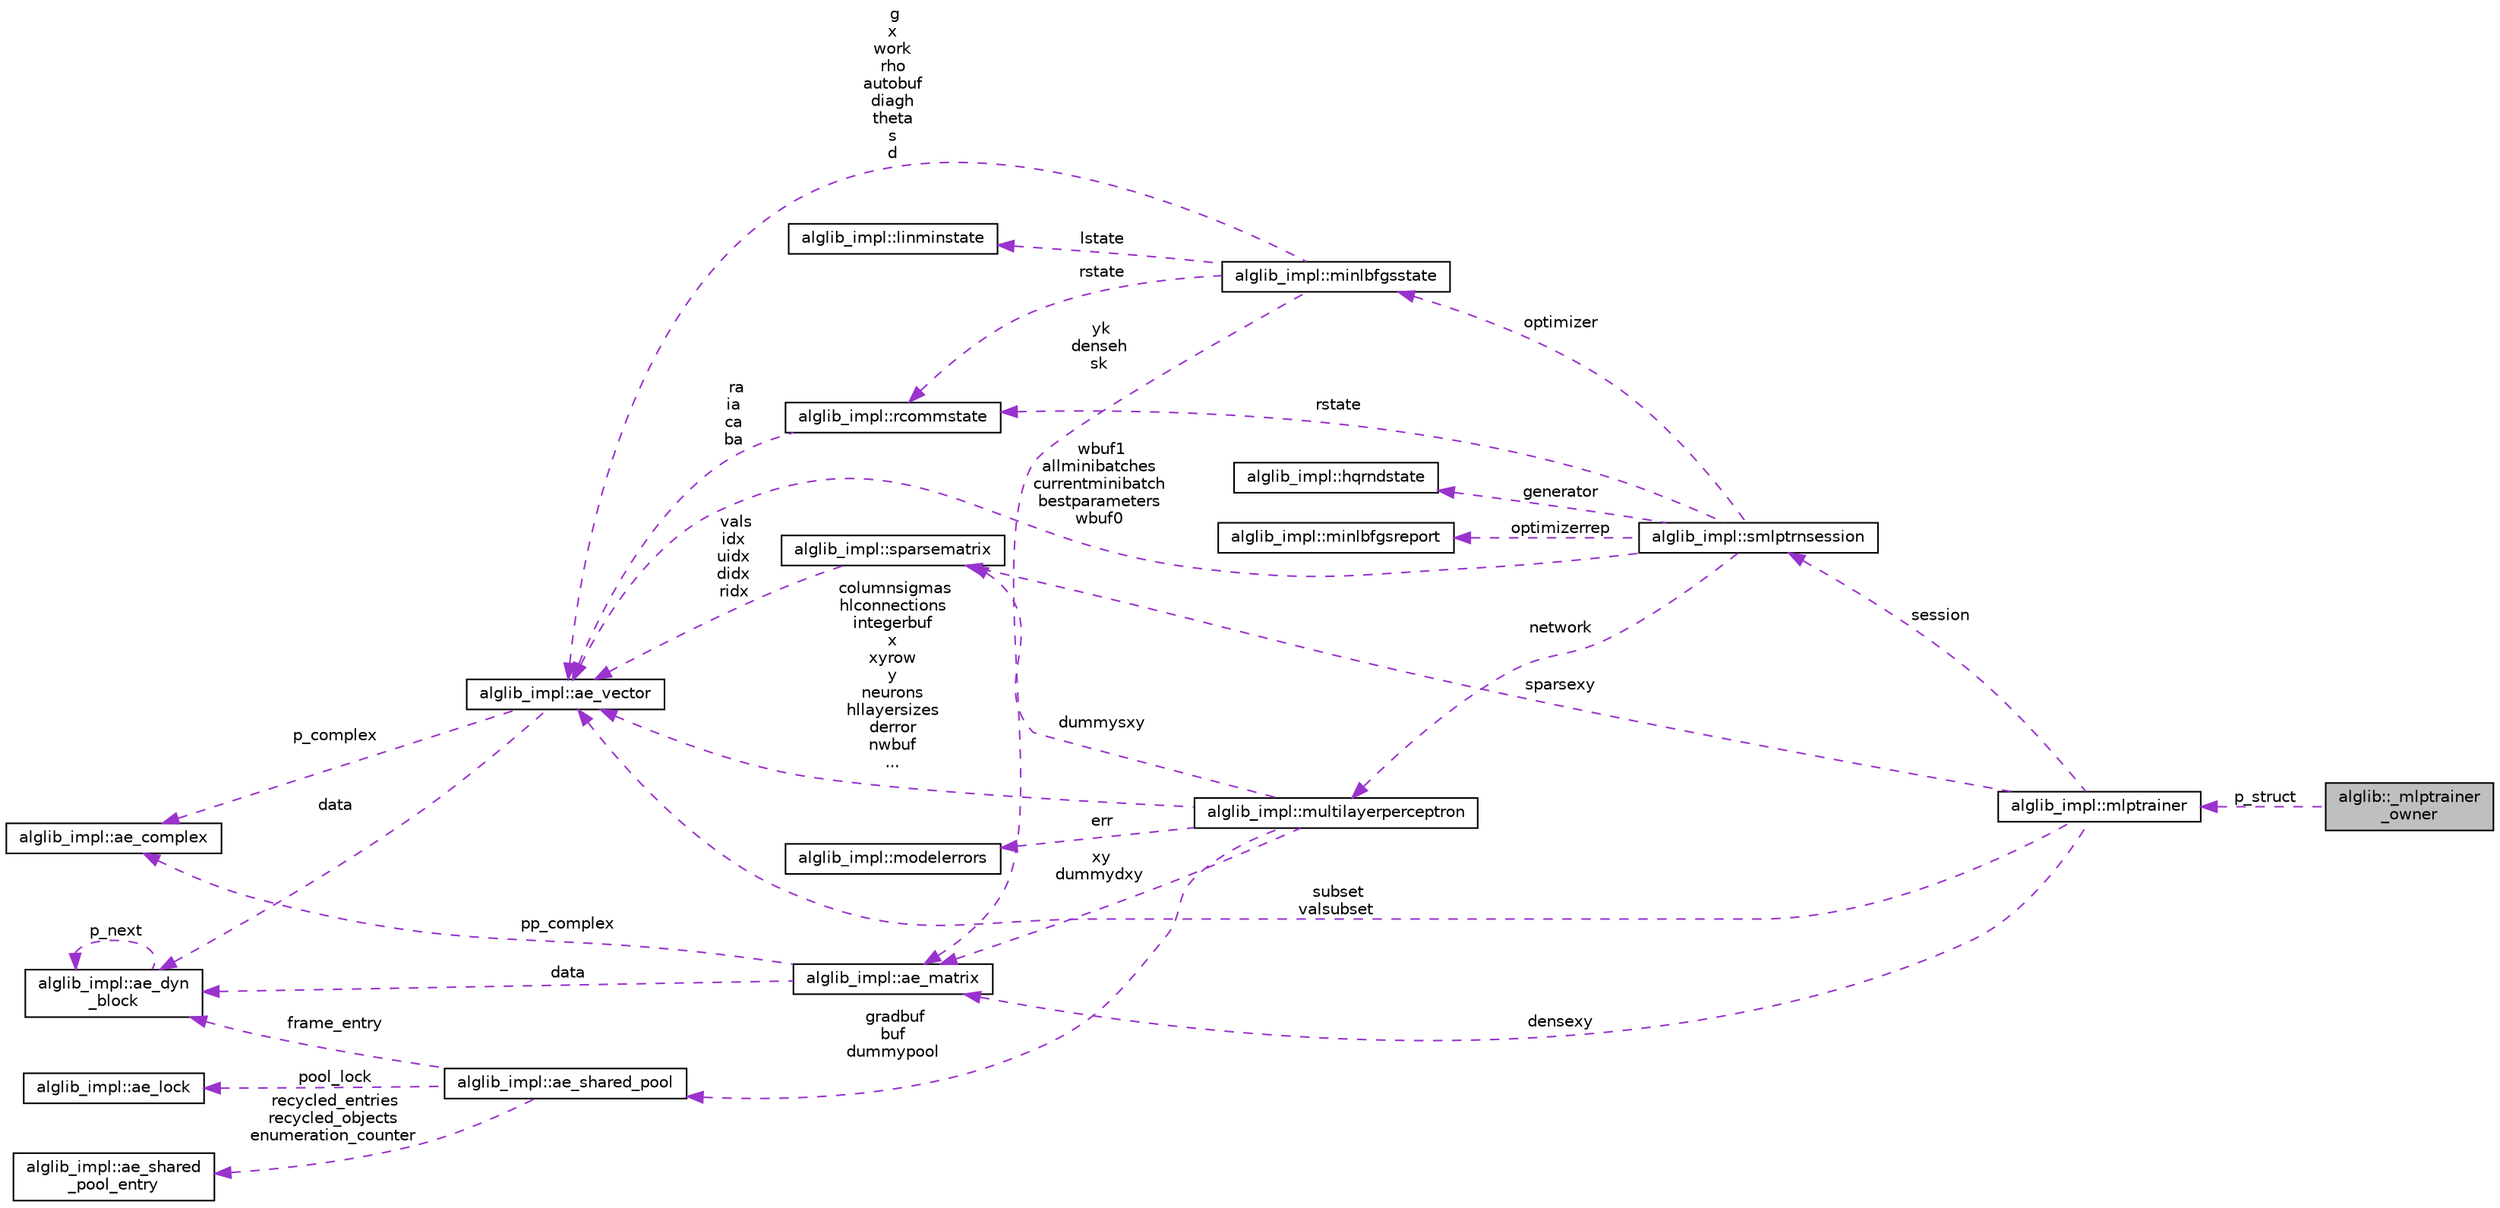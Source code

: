 digraph "alglib::_mlptrainer_owner"
{
  edge [fontname="Helvetica",fontsize="10",labelfontname="Helvetica",labelfontsize="10"];
  node [fontname="Helvetica",fontsize="10",shape=record];
  rankdir="LR";
  Node2 [label="alglib::_mlptrainer\l_owner",height=0.2,width=0.4,color="black", fillcolor="grey75", style="filled", fontcolor="black"];
  Node3 -> Node2 [dir="back",color="darkorchid3",fontsize="10",style="dashed",label=" p_struct" ,fontname="Helvetica"];
  Node3 [label="alglib_impl::mlptrainer",height=0.2,width=0.4,color="black", fillcolor="white", style="filled",URL="$structalglib__impl_1_1mlptrainer.html"];
  Node4 -> Node3 [dir="back",color="darkorchid3",fontsize="10",style="dashed",label=" session" ,fontname="Helvetica"];
  Node4 [label="alglib_impl::smlptrnsession",height=0.2,width=0.4,color="black", fillcolor="white", style="filled",URL="$structalglib__impl_1_1smlptrnsession.html"];
  Node5 -> Node4 [dir="back",color="darkorchid3",fontsize="10",style="dashed",label=" optimizerrep" ,fontname="Helvetica"];
  Node5 [label="alglib_impl::minlbfgsreport",height=0.2,width=0.4,color="black", fillcolor="white", style="filled",URL="$structalglib__impl_1_1minlbfgsreport.html"];
  Node6 -> Node4 [dir="back",color="darkorchid3",fontsize="10",style="dashed",label=" rstate" ,fontname="Helvetica"];
  Node6 [label="alglib_impl::rcommstate",height=0.2,width=0.4,color="black", fillcolor="white", style="filled",URL="$structalglib__impl_1_1rcommstate.html"];
  Node7 -> Node6 [dir="back",color="darkorchid3",fontsize="10",style="dashed",label=" ra\nia\nca\nba" ,fontname="Helvetica"];
  Node7 [label="alglib_impl::ae_vector",height=0.2,width=0.4,color="black", fillcolor="white", style="filled",URL="$structalglib__impl_1_1ae__vector.html"];
  Node8 -> Node7 [dir="back",color="darkorchid3",fontsize="10",style="dashed",label=" data" ,fontname="Helvetica"];
  Node8 [label="alglib_impl::ae_dyn\l_block",height=0.2,width=0.4,color="black", fillcolor="white", style="filled",URL="$structalglib__impl_1_1ae__dyn__block.html"];
  Node8 -> Node8 [dir="back",color="darkorchid3",fontsize="10",style="dashed",label=" p_next" ,fontname="Helvetica"];
  Node9 -> Node7 [dir="back",color="darkorchid3",fontsize="10",style="dashed",label=" p_complex" ,fontname="Helvetica"];
  Node9 [label="alglib_impl::ae_complex",height=0.2,width=0.4,color="black", fillcolor="white", style="filled",URL="$structalglib__impl_1_1ae__complex.html"];
  Node10 -> Node4 [dir="back",color="darkorchid3",fontsize="10",style="dashed",label=" optimizer" ,fontname="Helvetica"];
  Node10 [label="alglib_impl::minlbfgsstate",height=0.2,width=0.4,color="black", fillcolor="white", style="filled",URL="$structalglib__impl_1_1minlbfgsstate.html"];
  Node6 -> Node10 [dir="back",color="darkorchid3",fontsize="10",style="dashed",label=" rstate" ,fontname="Helvetica"];
  Node11 -> Node10 [dir="back",color="darkorchid3",fontsize="10",style="dashed",label=" lstate" ,fontname="Helvetica"];
  Node11 [label="alglib_impl::linminstate",height=0.2,width=0.4,color="black", fillcolor="white", style="filled",URL="$structalglib__impl_1_1linminstate.html"];
  Node7 -> Node10 [dir="back",color="darkorchid3",fontsize="10",style="dashed",label=" g\nx\nwork\nrho\nautobuf\ndiagh\ntheta\ns\nd" ,fontname="Helvetica"];
  Node12 -> Node10 [dir="back",color="darkorchid3",fontsize="10",style="dashed",label=" yk\ndenseh\nsk" ,fontname="Helvetica"];
  Node12 [label="alglib_impl::ae_matrix",height=0.2,width=0.4,color="black", fillcolor="white", style="filled",URL="$structalglib__impl_1_1ae__matrix.html"];
  Node8 -> Node12 [dir="back",color="darkorchid3",fontsize="10",style="dashed",label=" data" ,fontname="Helvetica"];
  Node9 -> Node12 [dir="back",color="darkorchid3",fontsize="10",style="dashed",label=" pp_complex" ,fontname="Helvetica"];
  Node7 -> Node4 [dir="back",color="darkorchid3",fontsize="10",style="dashed",label=" wbuf1\nallminibatches\ncurrentminibatch\nbestparameters\nwbuf0" ,fontname="Helvetica"];
  Node13 -> Node4 [dir="back",color="darkorchid3",fontsize="10",style="dashed",label=" network" ,fontname="Helvetica"];
  Node13 [label="alglib_impl::multilayerperceptron",height=0.2,width=0.4,color="black", fillcolor="white", style="filled",URL="$structalglib__impl_1_1multilayerperceptron.html"];
  Node14 -> Node13 [dir="back",color="darkorchid3",fontsize="10",style="dashed",label=" err" ,fontname="Helvetica"];
  Node14 [label="alglib_impl::modelerrors",height=0.2,width=0.4,color="black", fillcolor="white", style="filled",URL="$structalglib__impl_1_1modelerrors.html"];
  Node7 -> Node13 [dir="back",color="darkorchid3",fontsize="10",style="dashed",label=" columnsigmas\nhlconnections\nintegerbuf\nx\nxyrow\ny\nneurons\nhllayersizes\nderror\nnwbuf\n..." ,fontname="Helvetica"];
  Node12 -> Node13 [dir="back",color="darkorchid3",fontsize="10",style="dashed",label=" xy\ndummydxy" ,fontname="Helvetica"];
  Node15 -> Node13 [dir="back",color="darkorchid3",fontsize="10",style="dashed",label=" gradbuf\nbuf\ndummypool" ,fontname="Helvetica"];
  Node15 [label="alglib_impl::ae_shared_pool",height=0.2,width=0.4,color="black", fillcolor="white", style="filled",URL="$structalglib__impl_1_1ae__shared__pool.html"];
  Node16 -> Node15 [dir="back",color="darkorchid3",fontsize="10",style="dashed",label=" pool_lock" ,fontname="Helvetica"];
  Node16 [label="alglib_impl::ae_lock",height=0.2,width=0.4,color="black", fillcolor="white", style="filled",URL="$structalglib__impl_1_1ae__lock.html"];
  Node17 -> Node15 [dir="back",color="darkorchid3",fontsize="10",style="dashed",label=" recycled_entries\nrecycled_objects\nenumeration_counter" ,fontname="Helvetica"];
  Node17 [label="alglib_impl::ae_shared\l_pool_entry",height=0.2,width=0.4,color="black", fillcolor="white", style="filled",URL="$structalglib__impl_1_1ae__shared__pool__entry.html"];
  Node8 -> Node15 [dir="back",color="darkorchid3",fontsize="10",style="dashed",label=" frame_entry" ,fontname="Helvetica"];
  Node18 -> Node13 [dir="back",color="darkorchid3",fontsize="10",style="dashed",label=" dummysxy" ,fontname="Helvetica"];
  Node18 [label="alglib_impl::sparsematrix",height=0.2,width=0.4,color="black", fillcolor="white", style="filled",URL="$structalglib__impl_1_1sparsematrix.html"];
  Node7 -> Node18 [dir="back",color="darkorchid3",fontsize="10",style="dashed",label=" vals\nidx\nuidx\ndidx\nridx" ,fontname="Helvetica"];
  Node19 -> Node4 [dir="back",color="darkorchid3",fontsize="10",style="dashed",label=" generator" ,fontname="Helvetica"];
  Node19 [label="alglib_impl::hqrndstate",height=0.2,width=0.4,color="black", fillcolor="white", style="filled",URL="$structalglib__impl_1_1hqrndstate.html"];
  Node7 -> Node3 [dir="back",color="darkorchid3",fontsize="10",style="dashed",label=" subset\nvalsubset" ,fontname="Helvetica"];
  Node12 -> Node3 [dir="back",color="darkorchid3",fontsize="10",style="dashed",label=" densexy" ,fontname="Helvetica"];
  Node18 -> Node3 [dir="back",color="darkorchid3",fontsize="10",style="dashed",label=" sparsexy" ,fontname="Helvetica"];
}
